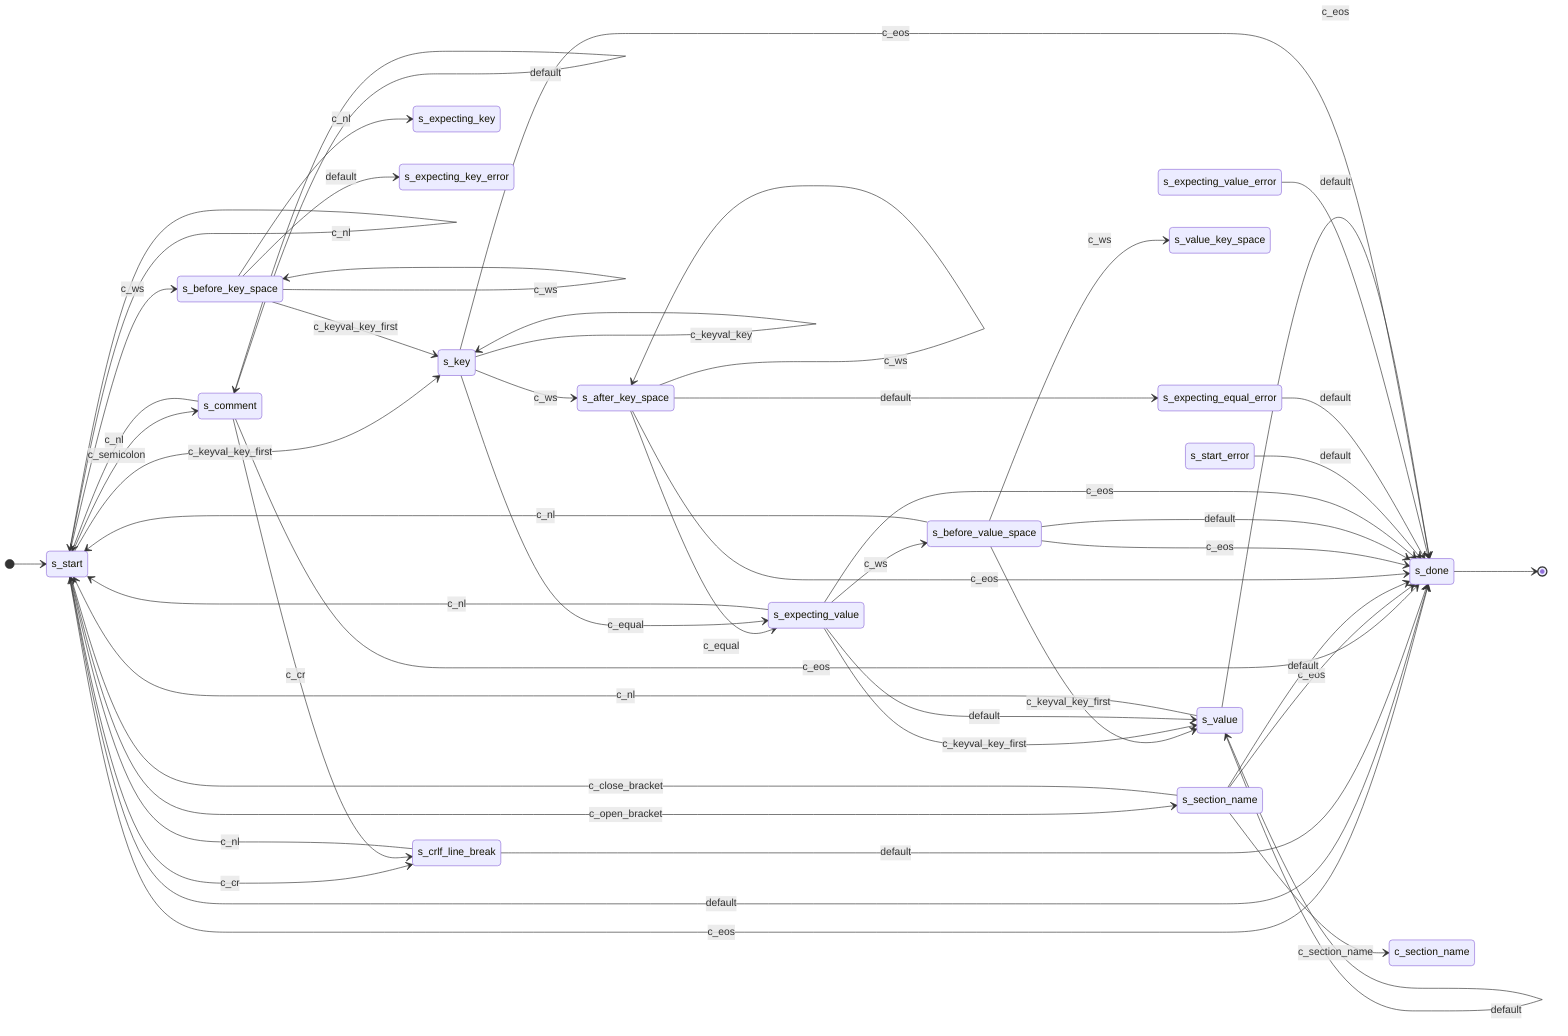 stateDiagram-v2
  direction LR

  %% s_start state
  [*] --> s_start
  s_start --> s_key: c_keyval_key_first
  s_start --> s_done: c_eos
  s_start --> s_comment: c_semicolon
  s_start --> s_before_key_space: c_ws
  s_start --> s_crlf_line_break: c_cr
  s_start --> s_start: c_nl
  s_start --> s_section_name: c_open_bracket
  s_start --> s_done: default

  %% s_crlf_line_break state
  s_crlf_line_break --> s_start: c_nl
  s_crlf_line_break --> s_done: default

  %% s_comment state
  s_comment --> s_crlf_line_break: c_cr
  s_comment --> s_start: c_nl
  s_comment --> s_done: c_eos
  s_comment --> s_comment: default

  %% s_section_name state
  s_section_name --> c_section_name: c_section_name
  s_section_name --> s_start: c_close_bracket
  s_section_name --> s_done: c_eos
  s_section_name --> s_done: default

  %% s_before_key_space state
  s_before_key_space --> s_before_key_space: c_ws
  s_before_key_space --> s_expecting_key: c_nl
  s_before_key_space --> s_key: c_keyval_key_first
  s_before_key_space --> s_expecting_key_error: default

  %% s_after_key_space state
  s_after_key_space --> s_after_key_space: c_ws
  s_after_key_space --> s_expecting_value: c_equal
  s_after_key_space --> s_done: c_eos
  s_after_key_space --> s_expecting_equal_error: default

  %% s_before_value_space state
  s_before_value_space --> s_value_key_space: c_ws
  s_before_value_space --> s_start: c_nl
  s_before_value_space --> s_value: c_keyval_key_first
  s_before_value_space --> s_done: c_eos
  s_before_value_space --> s_done: default

  %% s_expecting_value state
  s_expecting_value --> s_before_value_space: c_ws
  s_expecting_value --> s_done: c_eos
  s_expecting_value --> s_start: c_nl
  s_expecting_value --> s_value: c_keyval_key_first
  s_expecting_value --> s_value: default

  %% s_start_error state
  s_start_error --> s_done: default

  %% s_expecting_equal_error state
  s_expecting_equal_error --> s_done: default

  %% s_expecting_value_error state
  s_expecting_value_error --> s_done: default

  %% s_key state
  s_key --> s_key: c_keyval_key
  s_key --> s_expecting_value: c_equal
  s_key --> s_done: c_eos
  s_key --> s_after_key_space: c_ws

  %% s_value state
  s_value --> s_start: c_nl
  s_value --> s_done: c_eos
  s_value --> s_value: default

  %% s_done state
  s_done --> [*]